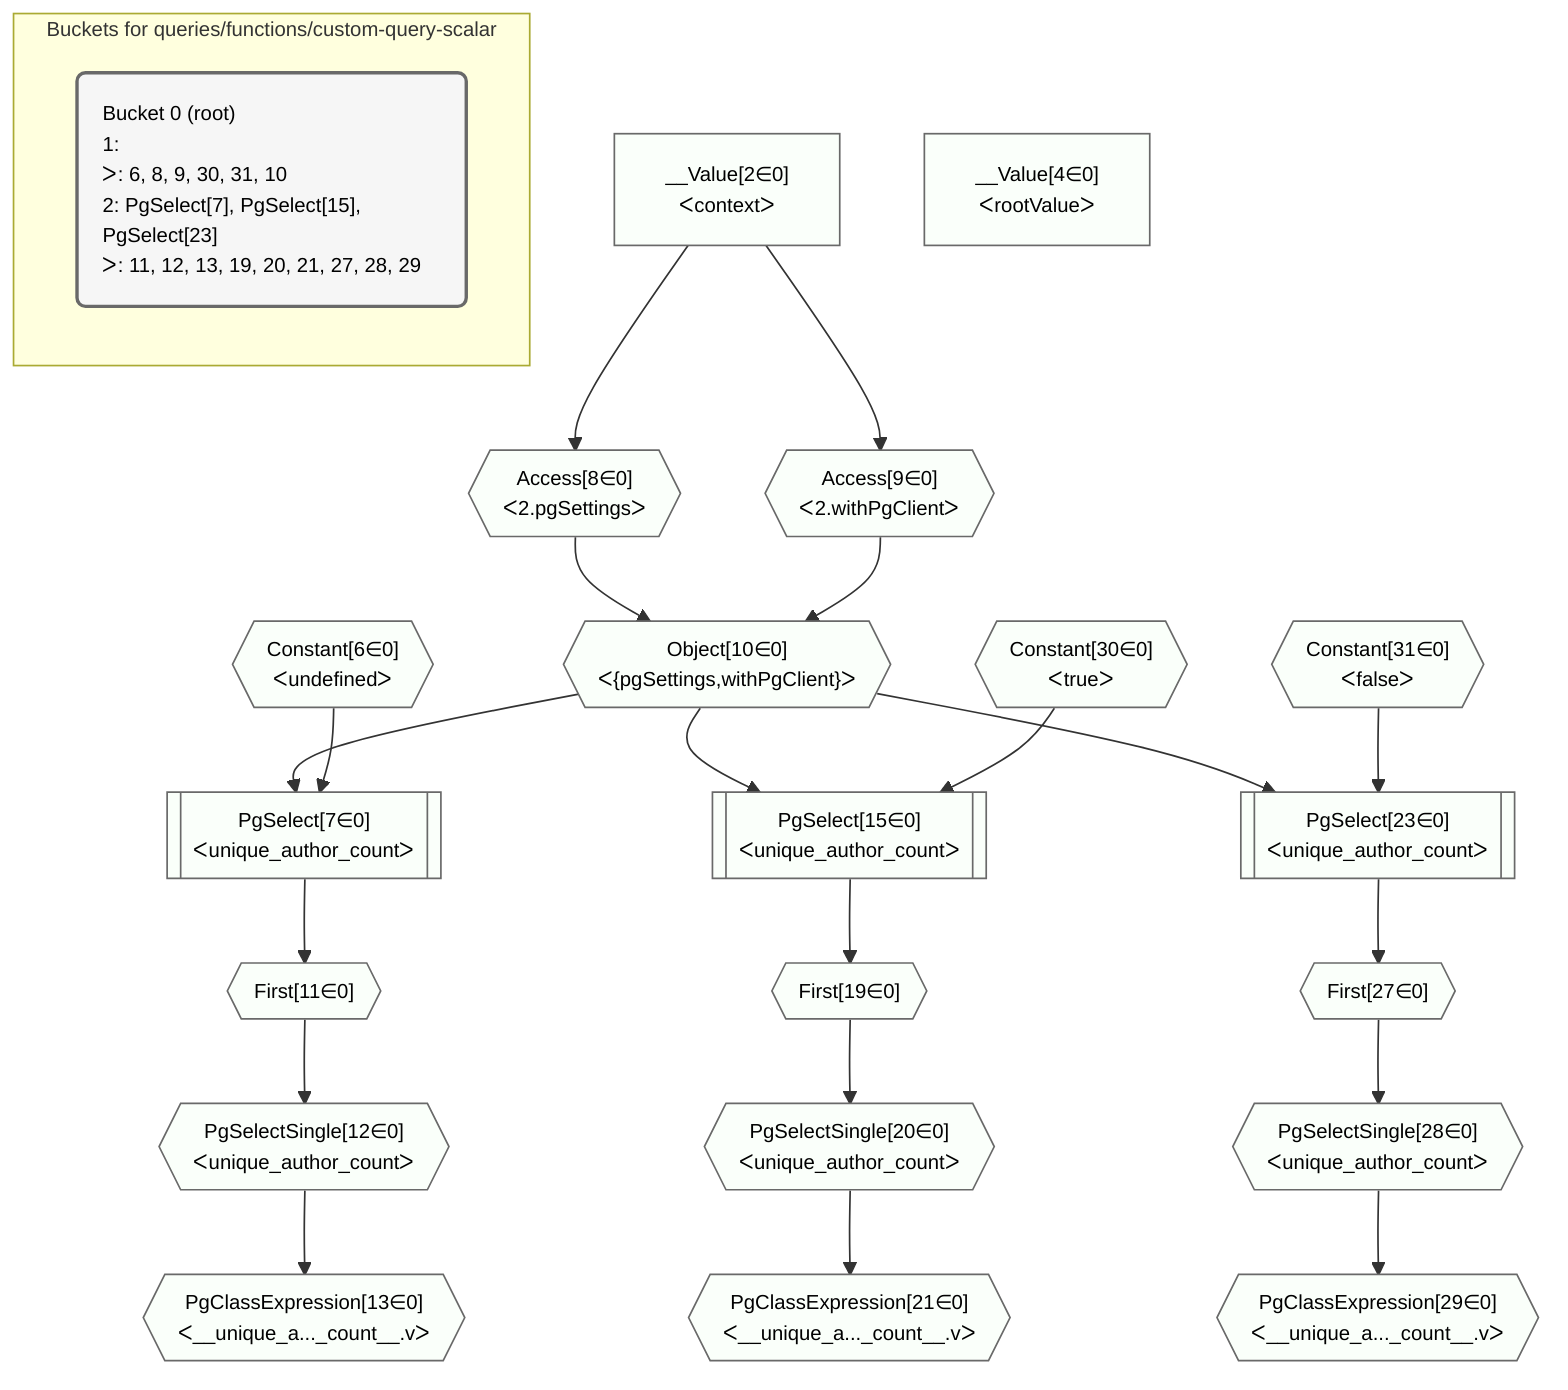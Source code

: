 %%{init: {'themeVariables': { 'fontSize': '12px'}}}%%
graph TD
    classDef path fill:#eee,stroke:#000,color:#000
    classDef plan fill:#fff,stroke-width:1px,color:#000
    classDef itemplan fill:#fff,stroke-width:2px,color:#000
    classDef unbatchedplan fill:#dff,stroke-width:1px,color:#000
    classDef sideeffectplan fill:#fcc,stroke-width:2px,color:#000
    classDef bucket fill:#f6f6f6,color:#000,stroke-width:2px,text-align:left


    %% plan dependencies
    PgSelect7[["PgSelect[7∈0]<br />ᐸunique_author_countᐳ"]]:::plan
    Object10{{"Object[10∈0]<br />ᐸ{pgSettings,withPgClient}ᐳ"}}:::plan
    Constant6{{"Constant[6∈0]<br />ᐸundefinedᐳ"}}:::plan
    Object10 & Constant6 --> PgSelect7
    Access8{{"Access[8∈0]<br />ᐸ2.pgSettingsᐳ"}}:::plan
    Access9{{"Access[9∈0]<br />ᐸ2.withPgClientᐳ"}}:::plan
    Access8 & Access9 --> Object10
    PgSelect15[["PgSelect[15∈0]<br />ᐸunique_author_countᐳ"]]:::plan
    Constant30{{"Constant[30∈0]<br />ᐸtrueᐳ"}}:::plan
    Object10 & Constant30 --> PgSelect15
    PgSelect23[["PgSelect[23∈0]<br />ᐸunique_author_countᐳ"]]:::plan
    Constant31{{"Constant[31∈0]<br />ᐸfalseᐳ"}}:::plan
    Object10 & Constant31 --> PgSelect23
    __Value2["__Value[2∈0]<br />ᐸcontextᐳ"]:::plan
    __Value2 --> Access8
    __Value2 --> Access9
    First11{{"First[11∈0]"}}:::plan
    PgSelect7 --> First11
    PgSelectSingle12{{"PgSelectSingle[12∈0]<br />ᐸunique_author_countᐳ"}}:::plan
    First11 --> PgSelectSingle12
    PgClassExpression13{{"PgClassExpression[13∈0]<br />ᐸ__unique_a..._count__.vᐳ"}}:::plan
    PgSelectSingle12 --> PgClassExpression13
    First19{{"First[19∈0]"}}:::plan
    PgSelect15 --> First19
    PgSelectSingle20{{"PgSelectSingle[20∈0]<br />ᐸunique_author_countᐳ"}}:::plan
    First19 --> PgSelectSingle20
    PgClassExpression21{{"PgClassExpression[21∈0]<br />ᐸ__unique_a..._count__.vᐳ"}}:::plan
    PgSelectSingle20 --> PgClassExpression21
    First27{{"First[27∈0]"}}:::plan
    PgSelect23 --> First27
    PgSelectSingle28{{"PgSelectSingle[28∈0]<br />ᐸunique_author_countᐳ"}}:::plan
    First27 --> PgSelectSingle28
    PgClassExpression29{{"PgClassExpression[29∈0]<br />ᐸ__unique_a..._count__.vᐳ"}}:::plan
    PgSelectSingle28 --> PgClassExpression29
    __Value4["__Value[4∈0]<br />ᐸrootValueᐳ"]:::plan

    %% define steps

    subgraph "Buckets for queries/functions/custom-query-scalar"
    Bucket0("Bucket 0 (root)<br />1: <br />ᐳ: 6, 8, 9, 30, 31, 10<br />2: PgSelect[7], PgSelect[15], PgSelect[23]<br />ᐳ: 11, 12, 13, 19, 20, 21, 27, 28, 29"):::bucket
    classDef bucket0 stroke:#696969
    class Bucket0,__Value2,__Value4,Constant6,PgSelect7,Access8,Access9,Object10,First11,PgSelectSingle12,PgClassExpression13,PgSelect15,First19,PgSelectSingle20,PgClassExpression21,PgSelect23,First27,PgSelectSingle28,PgClassExpression29,Constant30,Constant31 bucket0
    classDef unary fill:#fafffa,borderWidth:8px
    class PgSelect7,Object10,PgSelect15,PgSelect23,Access8,Access9,First11,PgSelectSingle12,PgClassExpression13,First19,PgSelectSingle20,PgClassExpression21,First27,PgSelectSingle28,PgClassExpression29,__Value2,__Value4,Constant6,Constant30,Constant31 unary
    end